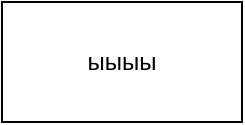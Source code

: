 <mxfile version="13.7.3" type="github">
  <diagram id="Y8g90nTrMZe-KKKzv_A2" name="Page-1">
    <mxGraphModel dx="786" dy="463" grid="1" gridSize="10" guides="1" tooltips="1" connect="1" arrows="1" fold="1" page="1" pageScale="1" pageWidth="827" pageHeight="1169" math="0" shadow="0">
      <root>
        <mxCell id="0" />
        <mxCell id="1" parent="0" />
        <mxCell id="SIM7Tc8EJLKIJzNCz2Tz-1" value="ыыыы&lt;br&gt;" style="rounded=0;whiteSpace=wrap;html=1;" vertex="1" parent="1">
          <mxGeometry x="160" y="90" width="120" height="60" as="geometry" />
        </mxCell>
      </root>
    </mxGraphModel>
  </diagram>
</mxfile>
